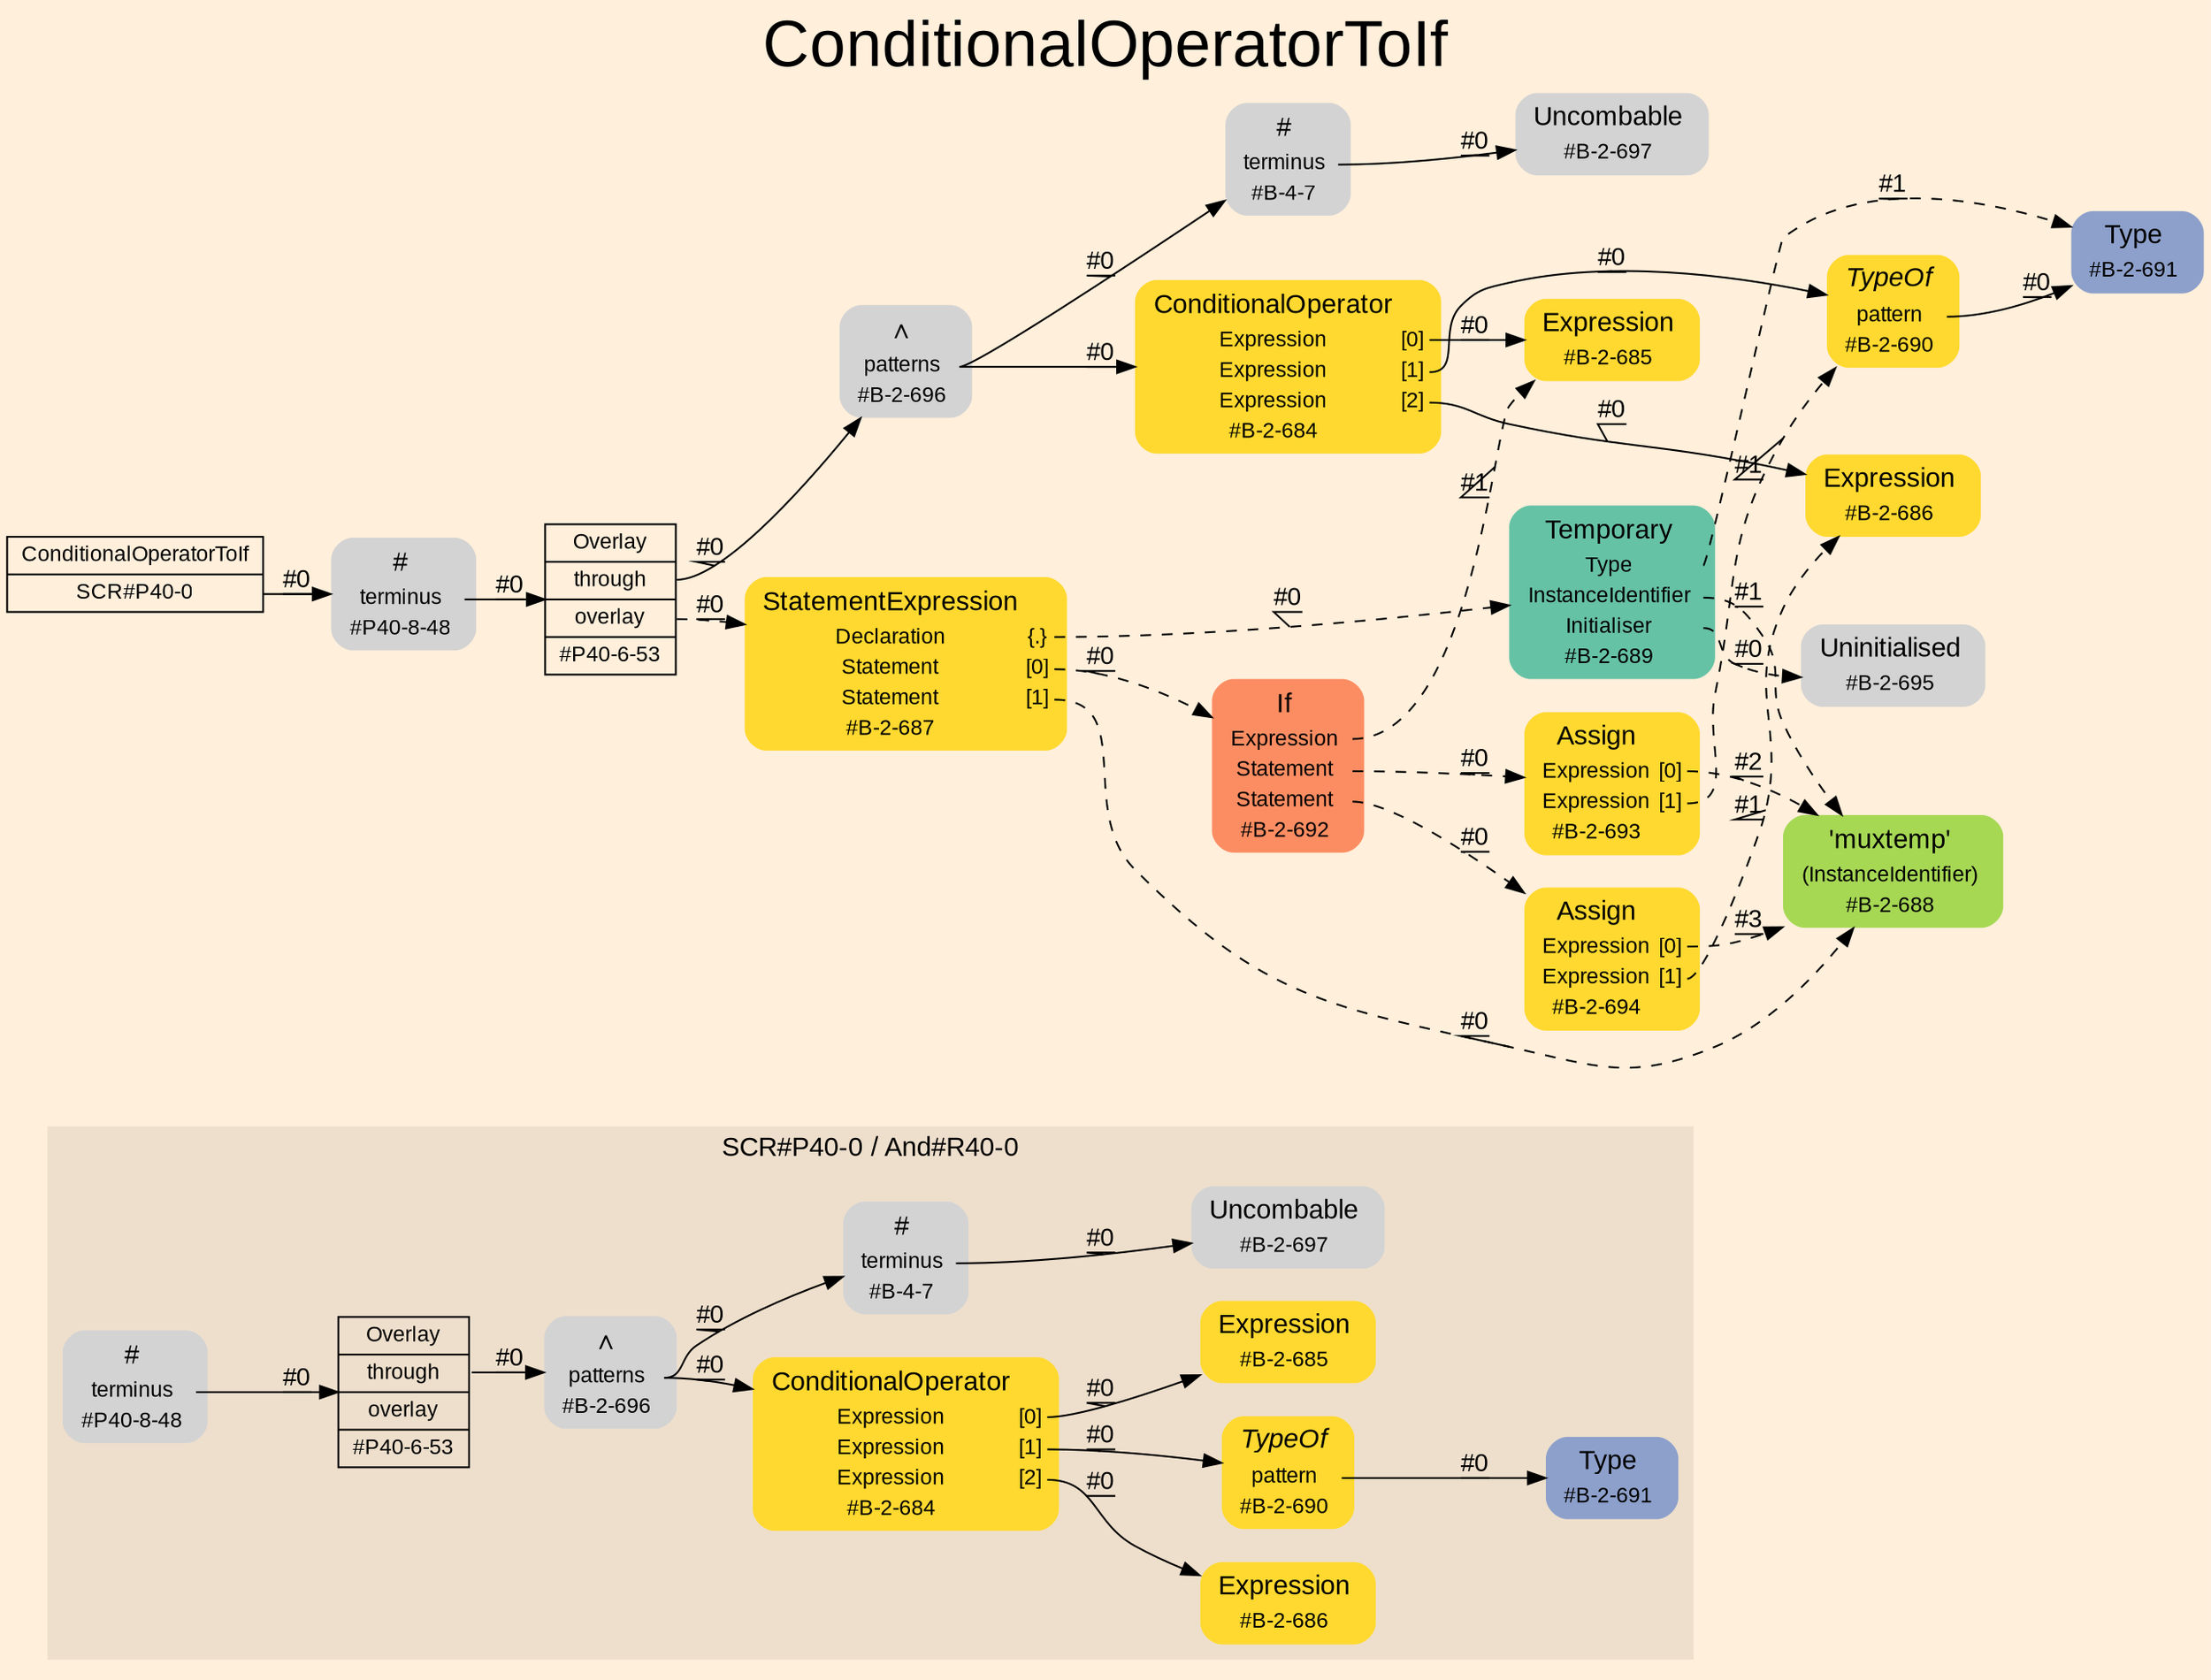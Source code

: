 digraph "ConditionalOperatorToIf" {
label = "ConditionalOperatorToIf"
labelloc = t
fontsize = "36"
graph [
    rankdir = "LR"
    ranksep = 0.3
    bgcolor = antiquewhite1
    color = black
    fontcolor = black
    fontname = "Arial"
];
node [
    fontname = "Arial"
];
edge [
    fontname = "Arial"
];

// -------------------- figure And#R40-0 --------------------
// -------- region And#R40-0 ----------
subgraph "clusterAnd#R40-0" {
    label = "SCR#P40-0 / And#R40-0"
    style = "filled"
    color = antiquewhite2
    fontsize = "15"
    "And#R40-0/#B-2-690" [
        // -------- block And#R40-0/#B-2-690 ----------
        shape = "plaintext"
        fillcolor = "/set28/6"
        label = <<TABLE BORDER="0" CELLBORDER="0" CELLSPACING="0">
         <TR><TD><FONT POINT-SIZE="15.0"><I>TypeOf</I></FONT></TD><TD></TD></TR>
         <TR><TD>pattern</TD><TD PORT="port0"></TD></TR>
         <TR><TD>#B-2-690</TD><TD PORT="port1"></TD></TR>
        </TABLE>>
        style = "rounded,filled"
        fontsize = "12"
    ];
    
    "And#R40-0/#B-2-697" [
        // -------- block And#R40-0/#B-2-697 ----------
        shape = "plaintext"
        label = <<TABLE BORDER="0" CELLBORDER="0" CELLSPACING="0">
         <TR><TD><FONT POINT-SIZE="15.0">Uncombable</FONT></TD><TD></TD></TR>
         <TR><TD>#B-2-697</TD><TD PORT="port0"></TD></TR>
        </TABLE>>
        style = "rounded,filled"
        fontsize = "12"
    ];
    
    "And#R40-0/#B-2-691" [
        // -------- block And#R40-0/#B-2-691 ----------
        shape = "plaintext"
        fillcolor = "/set28/3"
        label = <<TABLE BORDER="0" CELLBORDER="0" CELLSPACING="0">
         <TR><TD><FONT POINT-SIZE="15.0">Type</FONT></TD><TD></TD></TR>
         <TR><TD>#B-2-691</TD><TD PORT="port0"></TD></TR>
        </TABLE>>
        style = "rounded,filled"
        fontsize = "12"
    ];
    
    "And#R40-0/#B-2-696" [
        // -------- block And#R40-0/#B-2-696 ----------
        shape = "plaintext"
        label = <<TABLE BORDER="0" CELLBORDER="0" CELLSPACING="0">
         <TR><TD><FONT POINT-SIZE="15.0">∧</FONT></TD><TD></TD></TR>
         <TR><TD>patterns</TD><TD PORT="port0"></TD></TR>
         <TR><TD>#B-2-696</TD><TD PORT="port1"></TD></TR>
        </TABLE>>
        style = "rounded,filled"
        fontsize = "12"
    ];
    
    "And#R40-0/#P40-6-53" [
        // -------- block And#R40-0/#P40-6-53 ----------
        shape = "record"
        fillcolor = antiquewhite2
        label = "<fixed> Overlay | <port0> through | <port1> overlay | <port2> #P40-6-53"
        style = "filled"
        fontsize = "12"
        color = black
        fontcolor = black
    ];
    
    "And#R40-0/#B-2-686" [
        // -------- block And#R40-0/#B-2-686 ----------
        shape = "plaintext"
        fillcolor = "/set28/6"
        label = <<TABLE BORDER="0" CELLBORDER="0" CELLSPACING="0">
         <TR><TD><FONT POINT-SIZE="15.0">Expression</FONT></TD><TD></TD></TR>
         <TR><TD>#B-2-686</TD><TD PORT="port0"></TD></TR>
        </TABLE>>
        style = "rounded,filled"
        fontsize = "12"
    ];
    
    "And#R40-0/#B-2-684" [
        // -------- block And#R40-0/#B-2-684 ----------
        shape = "plaintext"
        fillcolor = "/set28/6"
        label = <<TABLE BORDER="0" CELLBORDER="0" CELLSPACING="0">
         <TR><TD><FONT POINT-SIZE="15.0">ConditionalOperator</FONT></TD><TD></TD></TR>
         <TR><TD>Expression</TD><TD PORT="port0">[0]</TD></TR>
         <TR><TD>Expression</TD><TD PORT="port1">[1]</TD></TR>
         <TR><TD>Expression</TD><TD PORT="port2">[2]</TD></TR>
         <TR><TD>#B-2-684</TD><TD PORT="port3"></TD></TR>
        </TABLE>>
        style = "rounded,filled"
        fontsize = "12"
    ];
    
    "And#R40-0/#B-2-685" [
        // -------- block And#R40-0/#B-2-685 ----------
        shape = "plaintext"
        fillcolor = "/set28/6"
        label = <<TABLE BORDER="0" CELLBORDER="0" CELLSPACING="0">
         <TR><TD><FONT POINT-SIZE="15.0">Expression</FONT></TD><TD></TD></TR>
         <TR><TD>#B-2-685</TD><TD PORT="port0"></TD></TR>
        </TABLE>>
        style = "rounded,filled"
        fontsize = "12"
    ];
    
    "And#R40-0/#B-4-7" [
        // -------- block And#R40-0/#B-4-7 ----------
        shape = "plaintext"
        label = <<TABLE BORDER="0" CELLBORDER="0" CELLSPACING="0">
         <TR><TD><FONT POINT-SIZE="15.0">#</FONT></TD><TD></TD></TR>
         <TR><TD>terminus</TD><TD PORT="port0"></TD></TR>
         <TR><TD>#B-4-7</TD><TD PORT="port1"></TD></TR>
        </TABLE>>
        style = "rounded,filled"
        fontsize = "12"
    ];
    
    "And#R40-0/#P40-8-48" [
        // -------- block And#R40-0/#P40-8-48 ----------
        shape = "plaintext"
        label = <<TABLE BORDER="0" CELLBORDER="0" CELLSPACING="0">
         <TR><TD><FONT POINT-SIZE="15.0">#</FONT></TD><TD></TD></TR>
         <TR><TD>terminus</TD><TD PORT="port0"></TD></TR>
         <TR><TD>#P40-8-48</TD><TD PORT="port1"></TD></TR>
        </TABLE>>
        style = "rounded,filled"
        fontsize = "12"
    ];
    
}

"And#R40-0/#B-2-690":port0 -> "And#R40-0/#B-2-691" [
    label = "#0"
    decorate = true
    color = black
    fontcolor = black
];

"And#R40-0/#B-2-696":port0 -> "And#R40-0/#B-2-684" [
    label = "#0"
    decorate = true
    color = black
    fontcolor = black
];

"And#R40-0/#B-2-696":port0 -> "And#R40-0/#B-4-7" [
    label = "#0"
    decorate = true
    color = black
    fontcolor = black
];

"And#R40-0/#P40-6-53":port0 -> "And#R40-0/#B-2-696" [
    label = "#0"
    decorate = true
    color = black
    fontcolor = black
];

"And#R40-0/#B-2-684":port0 -> "And#R40-0/#B-2-685" [
    label = "#0"
    decorate = true
    color = black
    fontcolor = black
];

"And#R40-0/#B-2-684":port1 -> "And#R40-0/#B-2-690" [
    label = "#0"
    decorate = true
    color = black
    fontcolor = black
];

"And#R40-0/#B-2-684":port2 -> "And#R40-0/#B-2-686" [
    label = "#0"
    decorate = true
    color = black
    fontcolor = black
];

"And#R40-0/#B-4-7":port0 -> "And#R40-0/#B-2-697" [
    label = "#0"
    decorate = true
    color = black
    fontcolor = black
];

"And#R40-0/#P40-8-48":port0 -> "And#R40-0/#P40-6-53" [
    label = "#0"
    decorate = true
    color = black
    fontcolor = black
];


// -------------------- transformation figure --------------------
"CR#P40-0" [
    // -------- block CR#P40-0 ----------
    shape = "record"
    fillcolor = antiquewhite1
    label = "<fixed> ConditionalOperatorToIf | <port0> SCR#P40-0"
    style = "filled"
    fontsize = "12"
    color = black
    fontcolor = black
];

"#P40-8-48" [
    // -------- block #P40-8-48 ----------
    shape = "plaintext"
    label = <<TABLE BORDER="0" CELLBORDER="0" CELLSPACING="0">
     <TR><TD><FONT POINT-SIZE="15.0">#</FONT></TD><TD></TD></TR>
     <TR><TD>terminus</TD><TD PORT="port0"></TD></TR>
     <TR><TD>#P40-8-48</TD><TD PORT="port1"></TD></TR>
    </TABLE>>
    style = "rounded,filled"
    fontsize = "12"
];

"#P40-6-53" [
    // -------- block #P40-6-53 ----------
    shape = "record"
    fillcolor = antiquewhite1
    label = "<fixed> Overlay | <port0> through | <port1> overlay | <port2> #P40-6-53"
    style = "filled"
    fontsize = "12"
    color = black
    fontcolor = black
];

"#B-2-696" [
    // -------- block #B-2-696 ----------
    shape = "plaintext"
    label = <<TABLE BORDER="0" CELLBORDER="0" CELLSPACING="0">
     <TR><TD><FONT POINT-SIZE="15.0">∧</FONT></TD><TD></TD></TR>
     <TR><TD>patterns</TD><TD PORT="port0"></TD></TR>
     <TR><TD>#B-2-696</TD><TD PORT="port1"></TD></TR>
    </TABLE>>
    style = "rounded,filled"
    fontsize = "12"
];

"#B-2-684" [
    // -------- block #B-2-684 ----------
    shape = "plaintext"
    fillcolor = "/set28/6"
    label = <<TABLE BORDER="0" CELLBORDER="0" CELLSPACING="0">
     <TR><TD><FONT POINT-SIZE="15.0">ConditionalOperator</FONT></TD><TD></TD></TR>
     <TR><TD>Expression</TD><TD PORT="port0">[0]</TD></TR>
     <TR><TD>Expression</TD><TD PORT="port1">[1]</TD></TR>
     <TR><TD>Expression</TD><TD PORT="port2">[2]</TD></TR>
     <TR><TD>#B-2-684</TD><TD PORT="port3"></TD></TR>
    </TABLE>>
    style = "rounded,filled"
    fontsize = "12"
];

"#B-2-685" [
    // -------- block #B-2-685 ----------
    shape = "plaintext"
    fillcolor = "/set28/6"
    label = <<TABLE BORDER="0" CELLBORDER="0" CELLSPACING="0">
     <TR><TD><FONT POINT-SIZE="15.0">Expression</FONT></TD><TD></TD></TR>
     <TR><TD>#B-2-685</TD><TD PORT="port0"></TD></TR>
    </TABLE>>
    style = "rounded,filled"
    fontsize = "12"
];

"#B-2-690" [
    // -------- block #B-2-690 ----------
    shape = "plaintext"
    fillcolor = "/set28/6"
    label = <<TABLE BORDER="0" CELLBORDER="0" CELLSPACING="0">
     <TR><TD><FONT POINT-SIZE="15.0"><I>TypeOf</I></FONT></TD><TD></TD></TR>
     <TR><TD>pattern</TD><TD PORT="port0"></TD></TR>
     <TR><TD>#B-2-690</TD><TD PORT="port1"></TD></TR>
    </TABLE>>
    style = "rounded,filled"
    fontsize = "12"
];

"#B-2-691" [
    // -------- block #B-2-691 ----------
    shape = "plaintext"
    fillcolor = "/set28/3"
    label = <<TABLE BORDER="0" CELLBORDER="0" CELLSPACING="0">
     <TR><TD><FONT POINT-SIZE="15.0">Type</FONT></TD><TD></TD></TR>
     <TR><TD>#B-2-691</TD><TD PORT="port0"></TD></TR>
    </TABLE>>
    style = "rounded,filled"
    fontsize = "12"
];

"#B-2-686" [
    // -------- block #B-2-686 ----------
    shape = "plaintext"
    fillcolor = "/set28/6"
    label = <<TABLE BORDER="0" CELLBORDER="0" CELLSPACING="0">
     <TR><TD><FONT POINT-SIZE="15.0">Expression</FONT></TD><TD></TD></TR>
     <TR><TD>#B-2-686</TD><TD PORT="port0"></TD></TR>
    </TABLE>>
    style = "rounded,filled"
    fontsize = "12"
];

"#B-4-7" [
    // -------- block #B-4-7 ----------
    shape = "plaintext"
    label = <<TABLE BORDER="0" CELLBORDER="0" CELLSPACING="0">
     <TR><TD><FONT POINT-SIZE="15.0">#</FONT></TD><TD></TD></TR>
     <TR><TD>terminus</TD><TD PORT="port0"></TD></TR>
     <TR><TD>#B-4-7</TD><TD PORT="port1"></TD></TR>
    </TABLE>>
    style = "rounded,filled"
    fontsize = "12"
];

"#B-2-697" [
    // -------- block #B-2-697 ----------
    shape = "plaintext"
    label = <<TABLE BORDER="0" CELLBORDER="0" CELLSPACING="0">
     <TR><TD><FONT POINT-SIZE="15.0">Uncombable</FONT></TD><TD></TD></TR>
     <TR><TD>#B-2-697</TD><TD PORT="port0"></TD></TR>
    </TABLE>>
    style = "rounded,filled"
    fontsize = "12"
];

"#B-2-687" [
    // -------- block #B-2-687 ----------
    shape = "plaintext"
    fillcolor = "/set28/6"
    label = <<TABLE BORDER="0" CELLBORDER="0" CELLSPACING="0">
     <TR><TD><FONT POINT-SIZE="15.0">StatementExpression</FONT></TD><TD></TD></TR>
     <TR><TD>Declaration</TD><TD PORT="port0">{.}</TD></TR>
     <TR><TD>Statement</TD><TD PORT="port1">[0]</TD></TR>
     <TR><TD>Statement</TD><TD PORT="port2">[1]</TD></TR>
     <TR><TD>#B-2-687</TD><TD PORT="port3"></TD></TR>
    </TABLE>>
    style = "rounded,filled"
    fontsize = "12"
];

"#B-2-689" [
    // -------- block #B-2-689 ----------
    shape = "plaintext"
    fillcolor = "/set28/1"
    label = <<TABLE BORDER="0" CELLBORDER="0" CELLSPACING="0">
     <TR><TD><FONT POINT-SIZE="15.0">Temporary</FONT></TD><TD></TD></TR>
     <TR><TD>Type</TD><TD PORT="port0"></TD></TR>
     <TR><TD>InstanceIdentifier</TD><TD PORT="port1"></TD></TR>
     <TR><TD>Initialiser</TD><TD PORT="port2"></TD></TR>
     <TR><TD>#B-2-689</TD><TD PORT="port3"></TD></TR>
    </TABLE>>
    style = "rounded,filled"
    fontsize = "12"
];

"#B-2-688" [
    // -------- block #B-2-688 ----------
    shape = "plaintext"
    fillcolor = "/set28/5"
    label = <<TABLE BORDER="0" CELLBORDER="0" CELLSPACING="0">
     <TR><TD><FONT POINT-SIZE="15.0">'muxtemp'</FONT></TD><TD></TD></TR>
     <TR><TD>(InstanceIdentifier)</TD><TD PORT="port0"></TD></TR>
     <TR><TD>#B-2-688</TD><TD PORT="port1"></TD></TR>
    </TABLE>>
    style = "rounded,filled"
    fontsize = "12"
];

"#B-2-695" [
    // -------- block #B-2-695 ----------
    shape = "plaintext"
    label = <<TABLE BORDER="0" CELLBORDER="0" CELLSPACING="0">
     <TR><TD><FONT POINT-SIZE="15.0">Uninitialised</FONT></TD><TD></TD></TR>
     <TR><TD>#B-2-695</TD><TD PORT="port0"></TD></TR>
    </TABLE>>
    style = "rounded,filled"
    fontsize = "12"
];

"#B-2-692" [
    // -------- block #B-2-692 ----------
    shape = "plaintext"
    fillcolor = "/set28/2"
    label = <<TABLE BORDER="0" CELLBORDER="0" CELLSPACING="0">
     <TR><TD><FONT POINT-SIZE="15.0">If</FONT></TD><TD></TD></TR>
     <TR><TD>Expression</TD><TD PORT="port0"></TD></TR>
     <TR><TD>Statement</TD><TD PORT="port1"></TD></TR>
     <TR><TD>Statement</TD><TD PORT="port2"></TD></TR>
     <TR><TD>#B-2-692</TD><TD PORT="port3"></TD></TR>
    </TABLE>>
    style = "rounded,filled"
    fontsize = "12"
];

"#B-2-693" [
    // -------- block #B-2-693 ----------
    shape = "plaintext"
    fillcolor = "/set28/6"
    label = <<TABLE BORDER="0" CELLBORDER="0" CELLSPACING="0">
     <TR><TD><FONT POINT-SIZE="15.0">Assign</FONT></TD><TD></TD></TR>
     <TR><TD>Expression</TD><TD PORT="port0">[0]</TD></TR>
     <TR><TD>Expression</TD><TD PORT="port1">[1]</TD></TR>
     <TR><TD>#B-2-693</TD><TD PORT="port2"></TD></TR>
    </TABLE>>
    style = "rounded,filled"
    fontsize = "12"
];

"#B-2-694" [
    // -------- block #B-2-694 ----------
    shape = "plaintext"
    fillcolor = "/set28/6"
    label = <<TABLE BORDER="0" CELLBORDER="0" CELLSPACING="0">
     <TR><TD><FONT POINT-SIZE="15.0">Assign</FONT></TD><TD></TD></TR>
     <TR><TD>Expression</TD><TD PORT="port0">[0]</TD></TR>
     <TR><TD>Expression</TD><TD PORT="port1">[1]</TD></TR>
     <TR><TD>#B-2-694</TD><TD PORT="port2"></TD></TR>
    </TABLE>>
    style = "rounded,filled"
    fontsize = "12"
];

"CR#P40-0":port0 -> "#P40-8-48" [
    label = "#0"
    decorate = true
    color = black
    fontcolor = black
];

"#P40-8-48":port0 -> "#P40-6-53" [
    label = "#0"
    decorate = true
    color = black
    fontcolor = black
];

"#P40-6-53":port0 -> "#B-2-696" [
    label = "#0"
    decorate = true
    color = black
    fontcolor = black
];

"#P40-6-53":port1 -> "#B-2-687" [
    style="dashed"
    label = "#0"
    decorate = true
    color = black
    fontcolor = black
];

"#B-2-696":port0 -> "#B-2-684" [
    label = "#0"
    decorate = true
    color = black
    fontcolor = black
];

"#B-2-696":port0 -> "#B-4-7" [
    label = "#0"
    decorate = true
    color = black
    fontcolor = black
];

"#B-2-684":port0 -> "#B-2-685" [
    label = "#0"
    decorate = true
    color = black
    fontcolor = black
];

"#B-2-684":port1 -> "#B-2-690" [
    label = "#0"
    decorate = true
    color = black
    fontcolor = black
];

"#B-2-684":port2 -> "#B-2-686" [
    label = "#0"
    decorate = true
    color = black
    fontcolor = black
];

"#B-2-690":port0 -> "#B-2-691" [
    label = "#0"
    decorate = true
    color = black
    fontcolor = black
];

"#B-4-7":port0 -> "#B-2-697" [
    label = "#0"
    decorate = true
    color = black
    fontcolor = black
];

"#B-2-687":port0 -> "#B-2-689" [
    style="dashed"
    label = "#0"
    decorate = true
    color = black
    fontcolor = black
];

"#B-2-687":port1 -> "#B-2-692" [
    style="dashed"
    label = "#0"
    decorate = true
    color = black
    fontcolor = black
];

"#B-2-687":port2 -> "#B-2-688" [
    style="dashed"
    label = "#0"
    decorate = true
    color = black
    fontcolor = black
];

"#B-2-689":port0 -> "#B-2-691" [
    style="dashed"
    label = "#1"
    decorate = true
    color = black
    fontcolor = black
];

"#B-2-689":port1 -> "#B-2-688" [
    style="dashed"
    label = "#1"
    decorate = true
    color = black
    fontcolor = black
];

"#B-2-689":port2 -> "#B-2-695" [
    style="dashed"
    label = "#0"
    decorate = true
    color = black
    fontcolor = black
];

"#B-2-692":port0 -> "#B-2-685" [
    style="dashed"
    label = "#1"
    decorate = true
    color = black
    fontcolor = black
];

"#B-2-692":port1 -> "#B-2-693" [
    style="dashed"
    label = "#0"
    decorate = true
    color = black
    fontcolor = black
];

"#B-2-692":port2 -> "#B-2-694" [
    style="dashed"
    label = "#0"
    decorate = true
    color = black
    fontcolor = black
];

"#B-2-693":port0 -> "#B-2-688" [
    style="dashed"
    label = "#2"
    decorate = true
    color = black
    fontcolor = black
];

"#B-2-693":port1 -> "#B-2-690" [
    style="dashed"
    label = "#1"
    decorate = true
    color = black
    fontcolor = black
];

"#B-2-694":port0 -> "#B-2-688" [
    style="dashed"
    label = "#3"
    decorate = true
    color = black
    fontcolor = black
];

"#B-2-694":port1 -> "#B-2-686" [
    style="dashed"
    label = "#1"
    decorate = true
    color = black
    fontcolor = black
];


}
